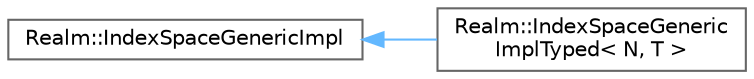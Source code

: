 digraph "Graphical Class Hierarchy"
{
 // LATEX_PDF_SIZE
  bgcolor="transparent";
  edge [fontname=Helvetica,fontsize=10,labelfontname=Helvetica,labelfontsize=10];
  node [fontname=Helvetica,fontsize=10,shape=box,height=0.2,width=0.4];
  rankdir="LR";
  Node0 [id="Node000000",label="Realm::IndexSpaceGenericImpl",height=0.2,width=0.4,color="grey40", fillcolor="white", style="filled",URL="$classRealm_1_1IndexSpaceGenericImpl.html",tooltip=" "];
  Node0 -> Node1 [id="edge160_Node000000_Node000001",dir="back",color="steelblue1",style="solid",tooltip=" "];
  Node1 [id="Node000001",label="Realm::IndexSpaceGeneric\lImplTyped\< N, T \>",height=0.2,width=0.4,color="grey40", fillcolor="white", style="filled",URL="$classRealm_1_1IndexSpaceGenericImplTyped.html",tooltip=" "];
}
